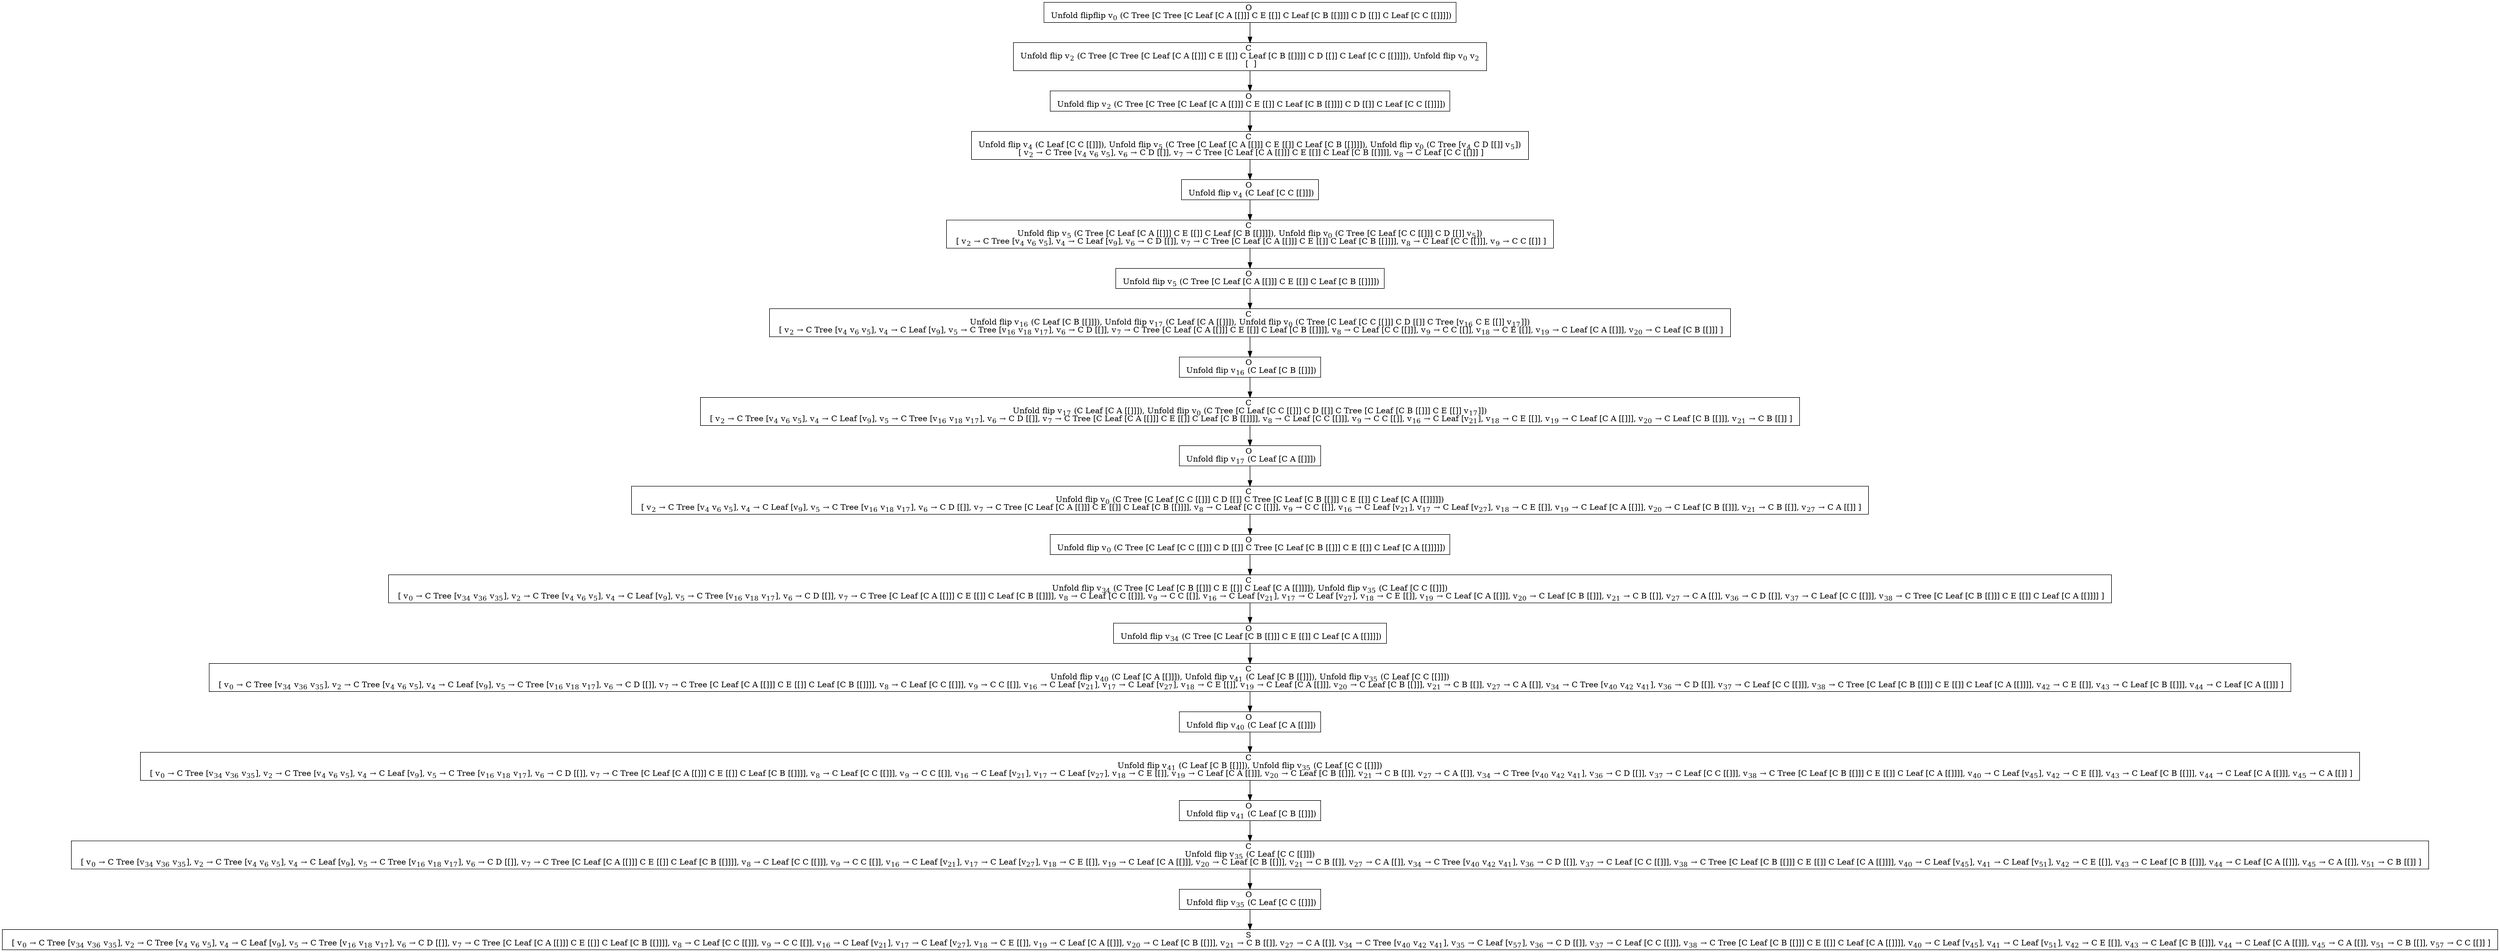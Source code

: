 digraph {
    graph [rankdir=TB
          ,bgcolor=transparent];
    node [shape=box
         ,fillcolor=white
         ,style=filled];
    0 [label=<O <BR/> Unfold flipflip v<SUB>0</SUB> (C Tree [C Tree [C Leaf [C A [[]]] C E [[]] C Leaf [C B [[]]]] C D [[]] C Leaf [C C [[]]]])>];
    1 [label=<C <BR/> Unfold flip v<SUB>2</SUB> (C Tree [C Tree [C Leaf [C A [[]]] C E [[]] C Leaf [C B [[]]]] C D [[]] C Leaf [C C [[]]]]), Unfold flip v<SUB>0</SUB> v<SUB>2</SUB> <BR/>  [  ] >];
    2 [label=<O <BR/> Unfold flip v<SUB>2</SUB> (C Tree [C Tree [C Leaf [C A [[]]] C E [[]] C Leaf [C B [[]]]] C D [[]] C Leaf [C C [[]]]])>];
    3 [label=<C <BR/> Unfold flip v<SUB>4</SUB> (C Leaf [C C [[]]]), Unfold flip v<SUB>5</SUB> (C Tree [C Leaf [C A [[]]] C E [[]] C Leaf [C B [[]]]]), Unfold flip v<SUB>0</SUB> (C Tree [v<SUB>4</SUB> C D [[]] v<SUB>5</SUB>]) <BR/>  [ v<SUB>2</SUB> &rarr; C Tree [v<SUB>4</SUB> v<SUB>6</SUB> v<SUB>5</SUB>], v<SUB>6</SUB> &rarr; C D [[]], v<SUB>7</SUB> &rarr; C Tree [C Leaf [C A [[]]] C E [[]] C Leaf [C B [[]]]], v<SUB>8</SUB> &rarr; C Leaf [C C [[]]] ] >];
    4 [label=<O <BR/> Unfold flip v<SUB>4</SUB> (C Leaf [C C [[]]])>];
    5 [label=<C <BR/> Unfold flip v<SUB>5</SUB> (C Tree [C Leaf [C A [[]]] C E [[]] C Leaf [C B [[]]]]), Unfold flip v<SUB>0</SUB> (C Tree [C Leaf [C C [[]]] C D [[]] v<SUB>5</SUB>]) <BR/>  [ v<SUB>2</SUB> &rarr; C Tree [v<SUB>4</SUB> v<SUB>6</SUB> v<SUB>5</SUB>], v<SUB>4</SUB> &rarr; C Leaf [v<SUB>9</SUB>], v<SUB>6</SUB> &rarr; C D [[]], v<SUB>7</SUB> &rarr; C Tree [C Leaf [C A [[]]] C E [[]] C Leaf [C B [[]]]], v<SUB>8</SUB> &rarr; C Leaf [C C [[]]], v<SUB>9</SUB> &rarr; C C [[]] ] >];
    6 [label=<O <BR/> Unfold flip v<SUB>5</SUB> (C Tree [C Leaf [C A [[]]] C E [[]] C Leaf [C B [[]]]])>];
    7 [label=<C <BR/> Unfold flip v<SUB>16</SUB> (C Leaf [C B [[]]]), Unfold flip v<SUB>17</SUB> (C Leaf [C A [[]]]), Unfold flip v<SUB>0</SUB> (C Tree [C Leaf [C C [[]]] C D [[]] C Tree [v<SUB>16</SUB> C E [[]] v<SUB>17</SUB>]]) <BR/>  [ v<SUB>2</SUB> &rarr; C Tree [v<SUB>4</SUB> v<SUB>6</SUB> v<SUB>5</SUB>], v<SUB>4</SUB> &rarr; C Leaf [v<SUB>9</SUB>], v<SUB>5</SUB> &rarr; C Tree [v<SUB>16</SUB> v<SUB>18</SUB> v<SUB>17</SUB>], v<SUB>6</SUB> &rarr; C D [[]], v<SUB>7</SUB> &rarr; C Tree [C Leaf [C A [[]]] C E [[]] C Leaf [C B [[]]]], v<SUB>8</SUB> &rarr; C Leaf [C C [[]]], v<SUB>9</SUB> &rarr; C C [[]], v<SUB>18</SUB> &rarr; C E [[]], v<SUB>19</SUB> &rarr; C Leaf [C A [[]]], v<SUB>20</SUB> &rarr; C Leaf [C B [[]]] ] >];
    8 [label=<O <BR/> Unfold flip v<SUB>16</SUB> (C Leaf [C B [[]]])>];
    9 [label=<C <BR/> Unfold flip v<SUB>17</SUB> (C Leaf [C A [[]]]), Unfold flip v<SUB>0</SUB> (C Tree [C Leaf [C C [[]]] C D [[]] C Tree [C Leaf [C B [[]]] C E [[]] v<SUB>17</SUB>]]) <BR/>  [ v<SUB>2</SUB> &rarr; C Tree [v<SUB>4</SUB> v<SUB>6</SUB> v<SUB>5</SUB>], v<SUB>4</SUB> &rarr; C Leaf [v<SUB>9</SUB>], v<SUB>5</SUB> &rarr; C Tree [v<SUB>16</SUB> v<SUB>18</SUB> v<SUB>17</SUB>], v<SUB>6</SUB> &rarr; C D [[]], v<SUB>7</SUB> &rarr; C Tree [C Leaf [C A [[]]] C E [[]] C Leaf [C B [[]]]], v<SUB>8</SUB> &rarr; C Leaf [C C [[]]], v<SUB>9</SUB> &rarr; C C [[]], v<SUB>16</SUB> &rarr; C Leaf [v<SUB>21</SUB>], v<SUB>18</SUB> &rarr; C E [[]], v<SUB>19</SUB> &rarr; C Leaf [C A [[]]], v<SUB>20</SUB> &rarr; C Leaf [C B [[]]], v<SUB>21</SUB> &rarr; C B [[]] ] >];
    10 [label=<O <BR/> Unfold flip v<SUB>17</SUB> (C Leaf [C A [[]]])>];
    11 [label=<C <BR/> Unfold flip v<SUB>0</SUB> (C Tree [C Leaf [C C [[]]] C D [[]] C Tree [C Leaf [C B [[]]] C E [[]] C Leaf [C A [[]]]]]) <BR/>  [ v<SUB>2</SUB> &rarr; C Tree [v<SUB>4</SUB> v<SUB>6</SUB> v<SUB>5</SUB>], v<SUB>4</SUB> &rarr; C Leaf [v<SUB>9</SUB>], v<SUB>5</SUB> &rarr; C Tree [v<SUB>16</SUB> v<SUB>18</SUB> v<SUB>17</SUB>], v<SUB>6</SUB> &rarr; C D [[]], v<SUB>7</SUB> &rarr; C Tree [C Leaf [C A [[]]] C E [[]] C Leaf [C B [[]]]], v<SUB>8</SUB> &rarr; C Leaf [C C [[]]], v<SUB>9</SUB> &rarr; C C [[]], v<SUB>16</SUB> &rarr; C Leaf [v<SUB>21</SUB>], v<SUB>17</SUB> &rarr; C Leaf [v<SUB>27</SUB>], v<SUB>18</SUB> &rarr; C E [[]], v<SUB>19</SUB> &rarr; C Leaf [C A [[]]], v<SUB>20</SUB> &rarr; C Leaf [C B [[]]], v<SUB>21</SUB> &rarr; C B [[]], v<SUB>27</SUB> &rarr; C A [[]] ] >];
    12 [label=<O <BR/> Unfold flip v<SUB>0</SUB> (C Tree [C Leaf [C C [[]]] C D [[]] C Tree [C Leaf [C B [[]]] C E [[]] C Leaf [C A [[]]]]])>];
    13 [label=<C <BR/> Unfold flip v<SUB>34</SUB> (C Tree [C Leaf [C B [[]]] C E [[]] C Leaf [C A [[]]]]), Unfold flip v<SUB>35</SUB> (C Leaf [C C [[]]]) <BR/>  [ v<SUB>0</SUB> &rarr; C Tree [v<SUB>34</SUB> v<SUB>36</SUB> v<SUB>35</SUB>], v<SUB>2</SUB> &rarr; C Tree [v<SUB>4</SUB> v<SUB>6</SUB> v<SUB>5</SUB>], v<SUB>4</SUB> &rarr; C Leaf [v<SUB>9</SUB>], v<SUB>5</SUB> &rarr; C Tree [v<SUB>16</SUB> v<SUB>18</SUB> v<SUB>17</SUB>], v<SUB>6</SUB> &rarr; C D [[]], v<SUB>7</SUB> &rarr; C Tree [C Leaf [C A [[]]] C E [[]] C Leaf [C B [[]]]], v<SUB>8</SUB> &rarr; C Leaf [C C [[]]], v<SUB>9</SUB> &rarr; C C [[]], v<SUB>16</SUB> &rarr; C Leaf [v<SUB>21</SUB>], v<SUB>17</SUB> &rarr; C Leaf [v<SUB>27</SUB>], v<SUB>18</SUB> &rarr; C E [[]], v<SUB>19</SUB> &rarr; C Leaf [C A [[]]], v<SUB>20</SUB> &rarr; C Leaf [C B [[]]], v<SUB>21</SUB> &rarr; C B [[]], v<SUB>27</SUB> &rarr; C A [[]], v<SUB>36</SUB> &rarr; C D [[]], v<SUB>37</SUB> &rarr; C Leaf [C C [[]]], v<SUB>38</SUB> &rarr; C Tree [C Leaf [C B [[]]] C E [[]] C Leaf [C A [[]]]] ] >];
    14 [label=<O <BR/> Unfold flip v<SUB>34</SUB> (C Tree [C Leaf [C B [[]]] C E [[]] C Leaf [C A [[]]]])>];
    15 [label=<C <BR/> Unfold flip v<SUB>40</SUB> (C Leaf [C A [[]]]), Unfold flip v<SUB>41</SUB> (C Leaf [C B [[]]]), Unfold flip v<SUB>35</SUB> (C Leaf [C C [[]]]) <BR/>  [ v<SUB>0</SUB> &rarr; C Tree [v<SUB>34</SUB> v<SUB>36</SUB> v<SUB>35</SUB>], v<SUB>2</SUB> &rarr; C Tree [v<SUB>4</SUB> v<SUB>6</SUB> v<SUB>5</SUB>], v<SUB>4</SUB> &rarr; C Leaf [v<SUB>9</SUB>], v<SUB>5</SUB> &rarr; C Tree [v<SUB>16</SUB> v<SUB>18</SUB> v<SUB>17</SUB>], v<SUB>6</SUB> &rarr; C D [[]], v<SUB>7</SUB> &rarr; C Tree [C Leaf [C A [[]]] C E [[]] C Leaf [C B [[]]]], v<SUB>8</SUB> &rarr; C Leaf [C C [[]]], v<SUB>9</SUB> &rarr; C C [[]], v<SUB>16</SUB> &rarr; C Leaf [v<SUB>21</SUB>], v<SUB>17</SUB> &rarr; C Leaf [v<SUB>27</SUB>], v<SUB>18</SUB> &rarr; C E [[]], v<SUB>19</SUB> &rarr; C Leaf [C A [[]]], v<SUB>20</SUB> &rarr; C Leaf [C B [[]]], v<SUB>21</SUB> &rarr; C B [[]], v<SUB>27</SUB> &rarr; C A [[]], v<SUB>34</SUB> &rarr; C Tree [v<SUB>40</SUB> v<SUB>42</SUB> v<SUB>41</SUB>], v<SUB>36</SUB> &rarr; C D [[]], v<SUB>37</SUB> &rarr; C Leaf [C C [[]]], v<SUB>38</SUB> &rarr; C Tree [C Leaf [C B [[]]] C E [[]] C Leaf [C A [[]]]], v<SUB>42</SUB> &rarr; C E [[]], v<SUB>43</SUB> &rarr; C Leaf [C B [[]]], v<SUB>44</SUB> &rarr; C Leaf [C A [[]]] ] >];
    16 [label=<O <BR/> Unfold flip v<SUB>40</SUB> (C Leaf [C A [[]]])>];
    17 [label=<C <BR/> Unfold flip v<SUB>41</SUB> (C Leaf [C B [[]]]), Unfold flip v<SUB>35</SUB> (C Leaf [C C [[]]]) <BR/>  [ v<SUB>0</SUB> &rarr; C Tree [v<SUB>34</SUB> v<SUB>36</SUB> v<SUB>35</SUB>], v<SUB>2</SUB> &rarr; C Tree [v<SUB>4</SUB> v<SUB>6</SUB> v<SUB>5</SUB>], v<SUB>4</SUB> &rarr; C Leaf [v<SUB>9</SUB>], v<SUB>5</SUB> &rarr; C Tree [v<SUB>16</SUB> v<SUB>18</SUB> v<SUB>17</SUB>], v<SUB>6</SUB> &rarr; C D [[]], v<SUB>7</SUB> &rarr; C Tree [C Leaf [C A [[]]] C E [[]] C Leaf [C B [[]]]], v<SUB>8</SUB> &rarr; C Leaf [C C [[]]], v<SUB>9</SUB> &rarr; C C [[]], v<SUB>16</SUB> &rarr; C Leaf [v<SUB>21</SUB>], v<SUB>17</SUB> &rarr; C Leaf [v<SUB>27</SUB>], v<SUB>18</SUB> &rarr; C E [[]], v<SUB>19</SUB> &rarr; C Leaf [C A [[]]], v<SUB>20</SUB> &rarr; C Leaf [C B [[]]], v<SUB>21</SUB> &rarr; C B [[]], v<SUB>27</SUB> &rarr; C A [[]], v<SUB>34</SUB> &rarr; C Tree [v<SUB>40</SUB> v<SUB>42</SUB> v<SUB>41</SUB>], v<SUB>36</SUB> &rarr; C D [[]], v<SUB>37</SUB> &rarr; C Leaf [C C [[]]], v<SUB>38</SUB> &rarr; C Tree [C Leaf [C B [[]]] C E [[]] C Leaf [C A [[]]]], v<SUB>40</SUB> &rarr; C Leaf [v<SUB>45</SUB>], v<SUB>42</SUB> &rarr; C E [[]], v<SUB>43</SUB> &rarr; C Leaf [C B [[]]], v<SUB>44</SUB> &rarr; C Leaf [C A [[]]], v<SUB>45</SUB> &rarr; C A [[]] ] >];
    18 [label=<O <BR/> Unfold flip v<SUB>41</SUB> (C Leaf [C B [[]]])>];
    19 [label=<C <BR/> Unfold flip v<SUB>35</SUB> (C Leaf [C C [[]]]) <BR/>  [ v<SUB>0</SUB> &rarr; C Tree [v<SUB>34</SUB> v<SUB>36</SUB> v<SUB>35</SUB>], v<SUB>2</SUB> &rarr; C Tree [v<SUB>4</SUB> v<SUB>6</SUB> v<SUB>5</SUB>], v<SUB>4</SUB> &rarr; C Leaf [v<SUB>9</SUB>], v<SUB>5</SUB> &rarr; C Tree [v<SUB>16</SUB> v<SUB>18</SUB> v<SUB>17</SUB>], v<SUB>6</SUB> &rarr; C D [[]], v<SUB>7</SUB> &rarr; C Tree [C Leaf [C A [[]]] C E [[]] C Leaf [C B [[]]]], v<SUB>8</SUB> &rarr; C Leaf [C C [[]]], v<SUB>9</SUB> &rarr; C C [[]], v<SUB>16</SUB> &rarr; C Leaf [v<SUB>21</SUB>], v<SUB>17</SUB> &rarr; C Leaf [v<SUB>27</SUB>], v<SUB>18</SUB> &rarr; C E [[]], v<SUB>19</SUB> &rarr; C Leaf [C A [[]]], v<SUB>20</SUB> &rarr; C Leaf [C B [[]]], v<SUB>21</SUB> &rarr; C B [[]], v<SUB>27</SUB> &rarr; C A [[]], v<SUB>34</SUB> &rarr; C Tree [v<SUB>40</SUB> v<SUB>42</SUB> v<SUB>41</SUB>], v<SUB>36</SUB> &rarr; C D [[]], v<SUB>37</SUB> &rarr; C Leaf [C C [[]]], v<SUB>38</SUB> &rarr; C Tree [C Leaf [C B [[]]] C E [[]] C Leaf [C A [[]]]], v<SUB>40</SUB> &rarr; C Leaf [v<SUB>45</SUB>], v<SUB>41</SUB> &rarr; C Leaf [v<SUB>51</SUB>], v<SUB>42</SUB> &rarr; C E [[]], v<SUB>43</SUB> &rarr; C Leaf [C B [[]]], v<SUB>44</SUB> &rarr; C Leaf [C A [[]]], v<SUB>45</SUB> &rarr; C A [[]], v<SUB>51</SUB> &rarr; C B [[]] ] >];
    20 [label=<O <BR/> Unfold flip v<SUB>35</SUB> (C Leaf [C C [[]]])>];
    21 [label=<S <BR/>  [ v<SUB>0</SUB> &rarr; C Tree [v<SUB>34</SUB> v<SUB>36</SUB> v<SUB>35</SUB>], v<SUB>2</SUB> &rarr; C Tree [v<SUB>4</SUB> v<SUB>6</SUB> v<SUB>5</SUB>], v<SUB>4</SUB> &rarr; C Leaf [v<SUB>9</SUB>], v<SUB>5</SUB> &rarr; C Tree [v<SUB>16</SUB> v<SUB>18</SUB> v<SUB>17</SUB>], v<SUB>6</SUB> &rarr; C D [[]], v<SUB>7</SUB> &rarr; C Tree [C Leaf [C A [[]]] C E [[]] C Leaf [C B [[]]]], v<SUB>8</SUB> &rarr; C Leaf [C C [[]]], v<SUB>9</SUB> &rarr; C C [[]], v<SUB>16</SUB> &rarr; C Leaf [v<SUB>21</SUB>], v<SUB>17</SUB> &rarr; C Leaf [v<SUB>27</SUB>], v<SUB>18</SUB> &rarr; C E [[]], v<SUB>19</SUB> &rarr; C Leaf [C A [[]]], v<SUB>20</SUB> &rarr; C Leaf [C B [[]]], v<SUB>21</SUB> &rarr; C B [[]], v<SUB>27</SUB> &rarr; C A [[]], v<SUB>34</SUB> &rarr; C Tree [v<SUB>40</SUB> v<SUB>42</SUB> v<SUB>41</SUB>], v<SUB>35</SUB> &rarr; C Leaf [v<SUB>57</SUB>], v<SUB>36</SUB> &rarr; C D [[]], v<SUB>37</SUB> &rarr; C Leaf [C C [[]]], v<SUB>38</SUB> &rarr; C Tree [C Leaf [C B [[]]] C E [[]] C Leaf [C A [[]]]], v<SUB>40</SUB> &rarr; C Leaf [v<SUB>45</SUB>], v<SUB>41</SUB> &rarr; C Leaf [v<SUB>51</SUB>], v<SUB>42</SUB> &rarr; C E [[]], v<SUB>43</SUB> &rarr; C Leaf [C B [[]]], v<SUB>44</SUB> &rarr; C Leaf [C A [[]]], v<SUB>45</SUB> &rarr; C A [[]], v<SUB>51</SUB> &rarr; C B [[]], v<SUB>57</SUB> &rarr; C C [[]] ] >];
    0 -> 1 [label=""];
    1 -> 2 [label=""];
    2 -> 3 [label=""];
    3 -> 4 [label=""];
    4 -> 5 [label=""];
    5 -> 6 [label=""];
    6 -> 7 [label=""];
    7 -> 8 [label=""];
    8 -> 9 [label=""];
    9 -> 10 [label=""];
    10 -> 11 [label=""];
    11 -> 12 [label=""];
    12 -> 13 [label=""];
    13 -> 14 [label=""];
    14 -> 15 [label=""];
    15 -> 16 [label=""];
    16 -> 17 [label=""];
    17 -> 18 [label=""];
    18 -> 19 [label=""];
    19 -> 20 [label=""];
    20 -> 21 [label=""];
}